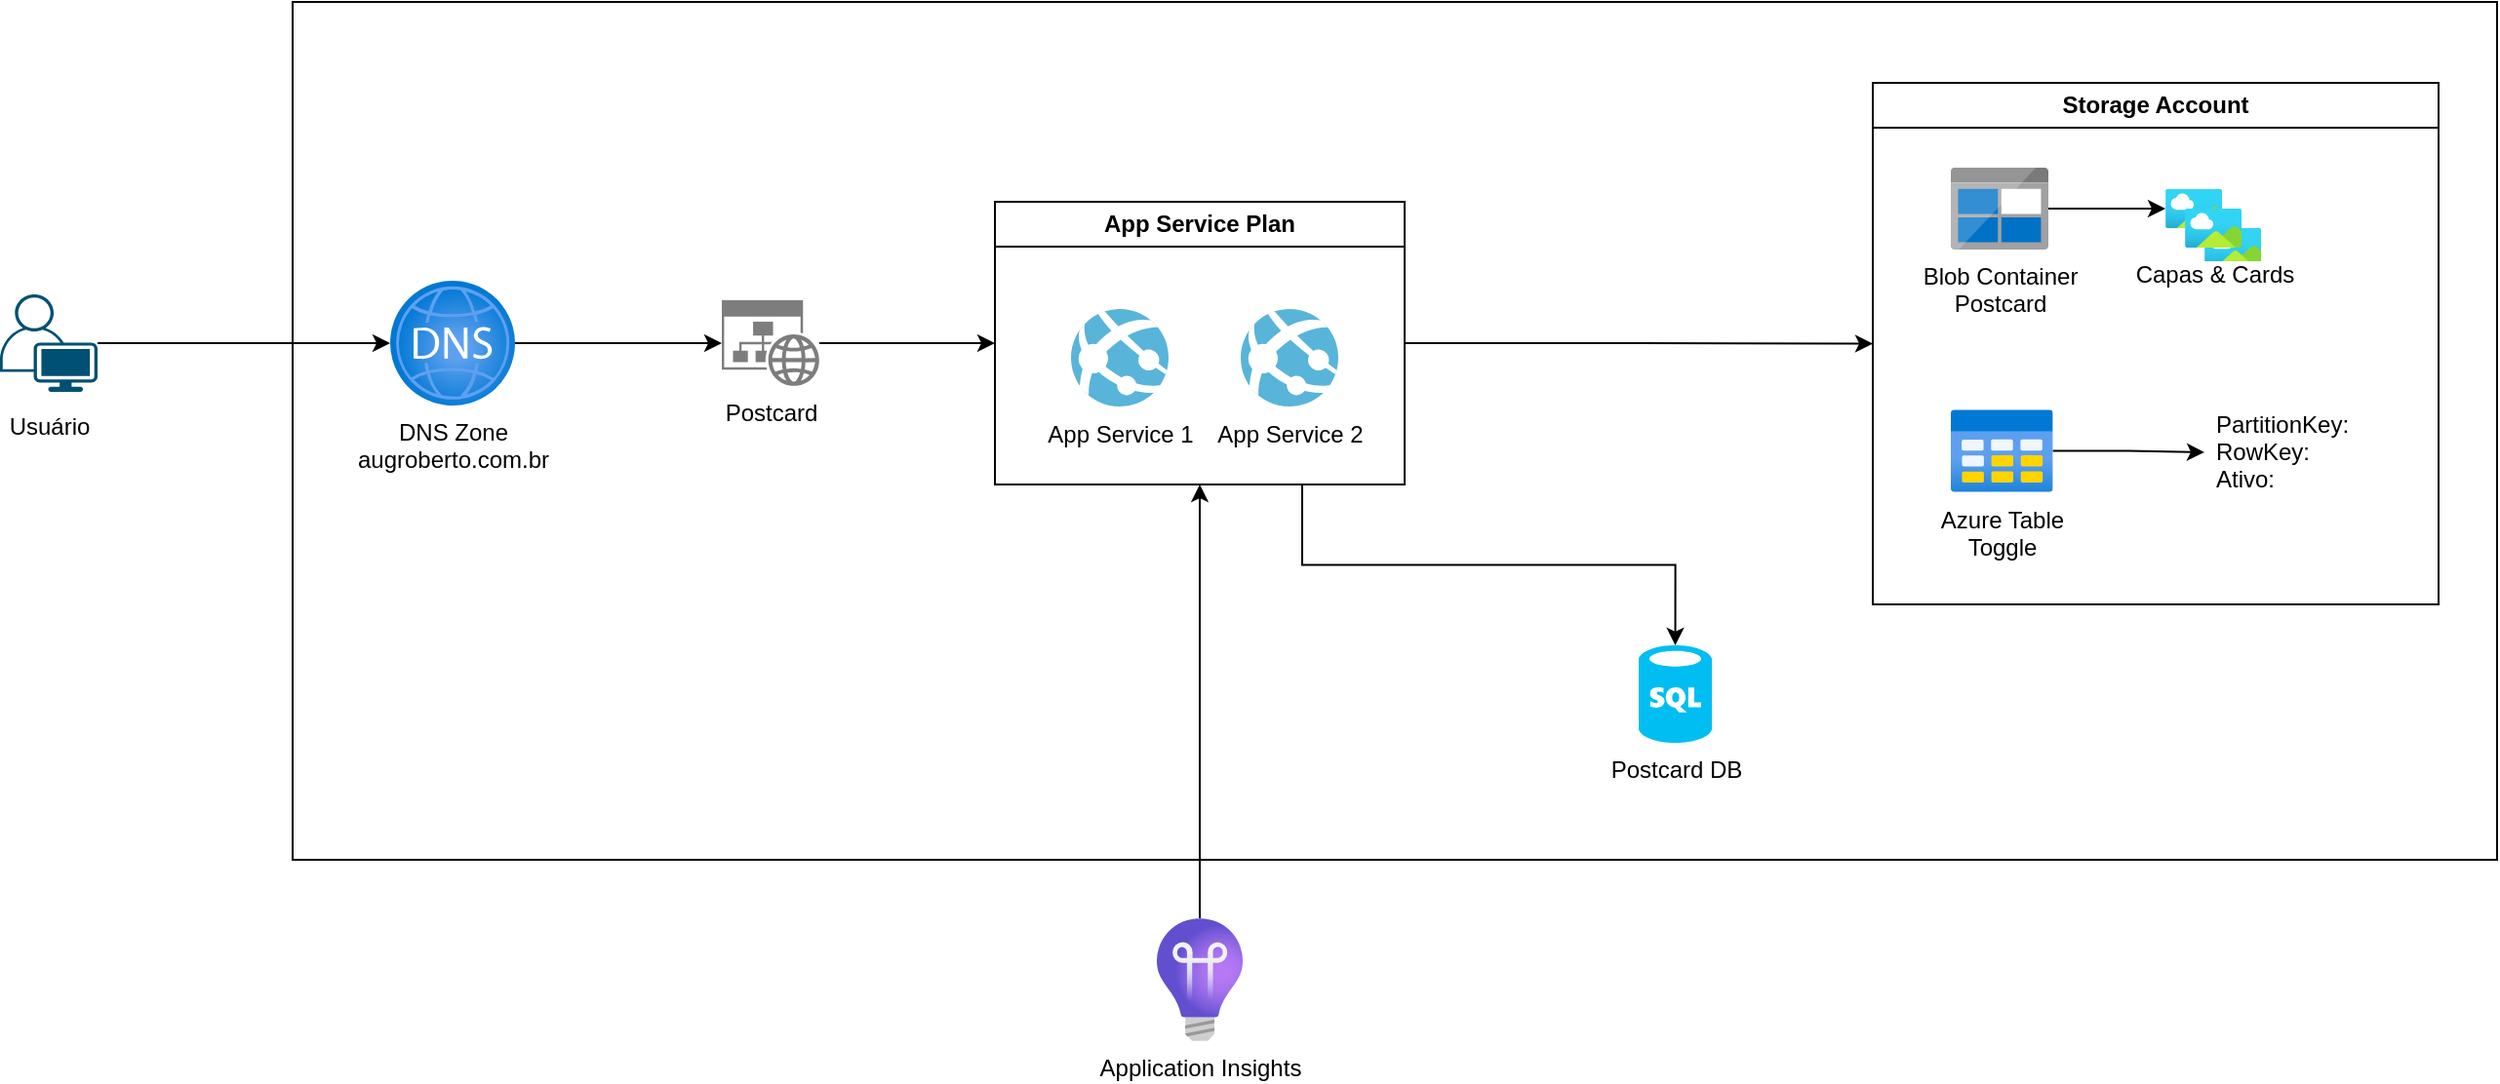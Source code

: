 <mxfile version="20.7.4" type="device"><diagram id="QwKq26RWfQRzRvrnCy8i" name="Arquitetura"><mxGraphModel dx="1434" dy="854" grid="1" gridSize="10" guides="1" tooltips="1" connect="1" arrows="1" fold="1" page="1" pageScale="1" pageWidth="827" pageHeight="1169" math="0" shadow="0"><root><mxCell id="0"/><mxCell id="1" parent="0"/><mxCell id="bbUJEWCpVblQ_X7ayqf0-1" value="" style="rounded=0;whiteSpace=wrap;html=1;" parent="1" vertex="1"><mxGeometry x="340" y="290" width="1130" height="440" as="geometry"/></mxCell><mxCell id="hhYdrSh-311QPUFBybWn-2" style="edgeStyle=orthogonalEdgeStyle;rounded=0;orthogonalLoop=1;jettySize=auto;html=1;entryX=0;entryY=0.5;entryDx=0;entryDy=0;" parent="1" source="bURxMucPo_NN_xfkfbyG-4" target="hhYdrSh-311QPUFBybWn-1" edge="1"><mxGeometry relative="1" as="geometry"/></mxCell><mxCell id="bURxMucPo_NN_xfkfbyG-4" value="Postcard" style="sketch=0;aspect=fixed;pointerEvents=1;shadow=0;dashed=0;html=1;strokeColor=none;labelPosition=center;verticalLabelPosition=bottom;verticalAlign=top;align=center;shape=mxgraph.mscae.enterprise.website_generic;fillColor=#7D7D7D;" parent="1" vertex="1"><mxGeometry x="560" y="443" width="50" height="44" as="geometry"/></mxCell><mxCell id="PLJs3n1ApEmmQC8rkvc9-18" style="edgeStyle=orthogonalEdgeStyle;rounded=0;orthogonalLoop=1;jettySize=auto;html=1;" parent="1" source="bURxMucPo_NN_xfkfbyG-9" target="PLJs3n1ApEmmQC8rkvc9-16" edge="1"><mxGeometry relative="1" as="geometry"/></mxCell><mxCell id="bURxMucPo_NN_xfkfbyG-9" value="&lt;font style=&quot;font-size: 12px;&quot;&gt;Usuário&lt;/font&gt;" style="points=[[0.35,0,0],[0.98,0.51,0],[1,0.71,0],[0.67,1,0],[0,0.795,0],[0,0.65,0]];verticalLabelPosition=bottom;sketch=0;html=1;verticalAlign=top;aspect=fixed;align=center;pointerEvents=1;shape=mxgraph.cisco19.user;fillColor=#005073;strokeColor=none;fontSize=16;" parent="1" vertex="1"><mxGeometry x="190" y="440" width="50" height="50" as="geometry"/></mxCell><mxCell id="PLJs3n1ApEmmQC8rkvc9-17" style="edgeStyle=orthogonalEdgeStyle;rounded=0;orthogonalLoop=1;jettySize=auto;html=1;entryX=0;entryY=0.5;entryDx=0;entryDy=0;entryPerimeter=0;" parent="1" source="PLJs3n1ApEmmQC8rkvc9-16" target="bURxMucPo_NN_xfkfbyG-4" edge="1"><mxGeometry relative="1" as="geometry"><mxPoint x="557" y="465" as="targetPoint"/></mxGeometry></mxCell><mxCell id="PLJs3n1ApEmmQC8rkvc9-16" value="DNS Zone&lt;br&gt;augroberto.com.br" style="aspect=fixed;html=1;points=[];align=center;image;fontSize=12;image=img/lib/azure2/networking/DNS_Zones.svg;" parent="1" vertex="1"><mxGeometry x="390" y="433" width="64" height="64" as="geometry"/></mxCell><mxCell id="WAJYf9x2stMr0Gp2IRHW-6" style="edgeStyle=orthogonalEdgeStyle;rounded=0;orthogonalLoop=1;jettySize=auto;html=1;entryX=0;entryY=0.5;entryDx=0;entryDy=0;" parent="1" source="hhYdrSh-311QPUFBybWn-1" target="WAJYf9x2stMr0Gp2IRHW-3" edge="1"><mxGeometry relative="1" as="geometry"/></mxCell><mxCell id="GebG6RL0-vCWMPZ4SXsP-8" style="edgeStyle=orthogonalEdgeStyle;rounded=0;orthogonalLoop=1;jettySize=auto;html=1;entryX=0.5;entryY=0;entryDx=0;entryDy=0;entryPerimeter=0;exitX=0.75;exitY=1;exitDx=0;exitDy=0;" edge="1" parent="1" source="hhYdrSh-311QPUFBybWn-1" target="W6wjQ2KjkVEKuR3RCmpy-1"><mxGeometry relative="1" as="geometry"/></mxCell><mxCell id="hhYdrSh-311QPUFBybWn-1" value="App Service Plan" style="swimlane;whiteSpace=wrap;html=1;" parent="1" vertex="1"><mxGeometry x="700" y="392.5" width="210" height="145" as="geometry"><mxRectangle x="700" y="385" width="140" height="30" as="alternateBounds"/></mxGeometry></mxCell><mxCell id="7dQ7hQsSx9xN5XFtyE_Y-1" value="App Service 1" style="sketch=0;aspect=fixed;html=1;points=[];align=center;image;fontSize=12;image=img/lib/mscae/App_Services.svg;" parent="hhYdrSh-311QPUFBybWn-1" vertex="1"><mxGeometry x="39" y="55" width="50" height="50" as="geometry"/></mxCell><mxCell id="hhYdrSh-311QPUFBybWn-3" value="App Service 2" style="sketch=0;aspect=fixed;html=1;points=[];align=center;image;fontSize=12;image=img/lib/mscae/App_Services.svg;" parent="hhYdrSh-311QPUFBybWn-1" vertex="1"><mxGeometry x="126" y="55" width="50" height="50" as="geometry"/></mxCell><mxCell id="QMNQVj9OApappB1JRxMZ-2" style="edgeStyle=orthogonalEdgeStyle;rounded=0;orthogonalLoop=1;jettySize=auto;html=1;entryX=0.5;entryY=1;entryDx=0;entryDy=0;" parent="1" source="QMNQVj9OApappB1JRxMZ-1" target="hhYdrSh-311QPUFBybWn-1" edge="1"><mxGeometry relative="1" as="geometry"/></mxCell><mxCell id="QMNQVj9OApappB1JRxMZ-1" value="Application Insights" style="aspect=fixed;html=1;points=[];align=center;image;fontSize=12;image=img/lib/azure2/management_governance/Application_Insights.svg;" parent="1" vertex="1"><mxGeometry x="783" y="760" width="44" height="63" as="geometry"/></mxCell><mxCell id="W6wjQ2KjkVEKuR3RCmpy-1" value="Postcard DB" style="verticalLabelPosition=bottom;html=1;verticalAlign=top;align=center;strokeColor=none;fillColor=#00BEF2;shape=mxgraph.azure.sql_database;" parent="1" vertex="1"><mxGeometry x="1030" y="620" width="37.5" height="50" as="geometry"/></mxCell><mxCell id="WAJYf9x2stMr0Gp2IRHW-12" style="edgeStyle=orthogonalEdgeStyle;rounded=0;orthogonalLoop=1;jettySize=auto;html=1;" parent="1" source="WAJYf9x2stMr0Gp2IRHW-1" target="WAJYf9x2stMr0Gp2IRHW-7" edge="1"><mxGeometry relative="1" as="geometry"/></mxCell><mxCell id="WAJYf9x2stMr0Gp2IRHW-1" value="Blob Container&lt;br&gt;Postcard" style="sketch=0;aspect=fixed;html=1;points=[];align=center;image;fontSize=12;image=img/lib/mscae/BlobBlock.svg;" parent="1" vertex="1"><mxGeometry x="1190" y="375" width="50" height="42" as="geometry"/></mxCell><mxCell id="WAJYf9x2stMr0Gp2IRHW-3" value="Storage Account" style="swimlane;whiteSpace=wrap;html=1;" parent="1" vertex="1"><mxGeometry x="1150" y="331.5" width="290" height="267.5" as="geometry"><mxRectangle x="700" y="385" width="140" height="30" as="alternateBounds"/></mxGeometry></mxCell><mxCell id="GebG6RL0-vCWMPZ4SXsP-2" value="Azure Table&lt;br&gt;Toggle" style="aspect=fixed;html=1;points=[];align=center;image;fontSize=12;image=img/lib/azure2/general/Table.svg;" vertex="1" parent="WAJYf9x2stMr0Gp2IRHW-3"><mxGeometry x="40" y="167.5" width="52.31" height="42.5" as="geometry"/></mxCell><mxCell id="WAJYf9x2stMr0Gp2IRHW-11" value="" style="group" parent="1" vertex="1" connectable="0"><mxGeometry x="1300" y="386" width="49.09" height="40" as="geometry"/></mxCell><mxCell id="WAJYf9x2stMr0Gp2IRHW-9" value="" style="aspect=fixed;html=1;points=[];align=center;image;fontSize=12;image=img/lib/azure2/general/Image.svg;" parent="WAJYf9x2stMr0Gp2IRHW-11" vertex="1"><mxGeometry x="20" y="20" width="29.09" height="20" as="geometry"/></mxCell><mxCell id="WAJYf9x2stMr0Gp2IRHW-10" value="" style="group" parent="WAJYf9x2stMr0Gp2IRHW-11" vertex="1" connectable="0"><mxGeometry width="39.09" height="30" as="geometry"/></mxCell><mxCell id="WAJYf9x2stMr0Gp2IRHW-7" value="" style="aspect=fixed;html=1;points=[];align=center;image;fontSize=12;image=img/lib/azure2/general/Image.svg;" parent="WAJYf9x2stMr0Gp2IRHW-10" vertex="1"><mxGeometry width="29.09" height="20" as="geometry"/></mxCell><mxCell id="WAJYf9x2stMr0Gp2IRHW-8" value="Capas &amp;amp; Cards" style="aspect=fixed;html=1;points=[];align=center;image;fontSize=12;image=img/lib/azure2/general/Image.svg;" parent="WAJYf9x2stMr0Gp2IRHW-10" vertex="1"><mxGeometry x="10" y="10" width="29.09" height="20" as="geometry"/></mxCell><mxCell id="GebG6RL0-vCWMPZ4SXsP-3" value="PartitionKey: &#10;RowKey:&#10;Ativo:" style="text;strokeColor=none;fillColor=none;align=left;verticalAlign=top;spacingLeft=4;spacingRight=4;overflow=hidden;rotatable=0;points=[[0,0.5],[1,0.5]];portConstraint=eastwest;" vertex="1" parent="1"><mxGeometry x="1320" y="493" width="100" height="56" as="geometry"/></mxCell><mxCell id="GebG6RL0-vCWMPZ4SXsP-4" style="edgeStyle=orthogonalEdgeStyle;rounded=0;orthogonalLoop=1;jettySize=auto;html=1;" edge="1" parent="1" source="GebG6RL0-vCWMPZ4SXsP-2" target="GebG6RL0-vCWMPZ4SXsP-3"><mxGeometry relative="1" as="geometry"/></mxCell></root></mxGraphModel></diagram></mxfile>
